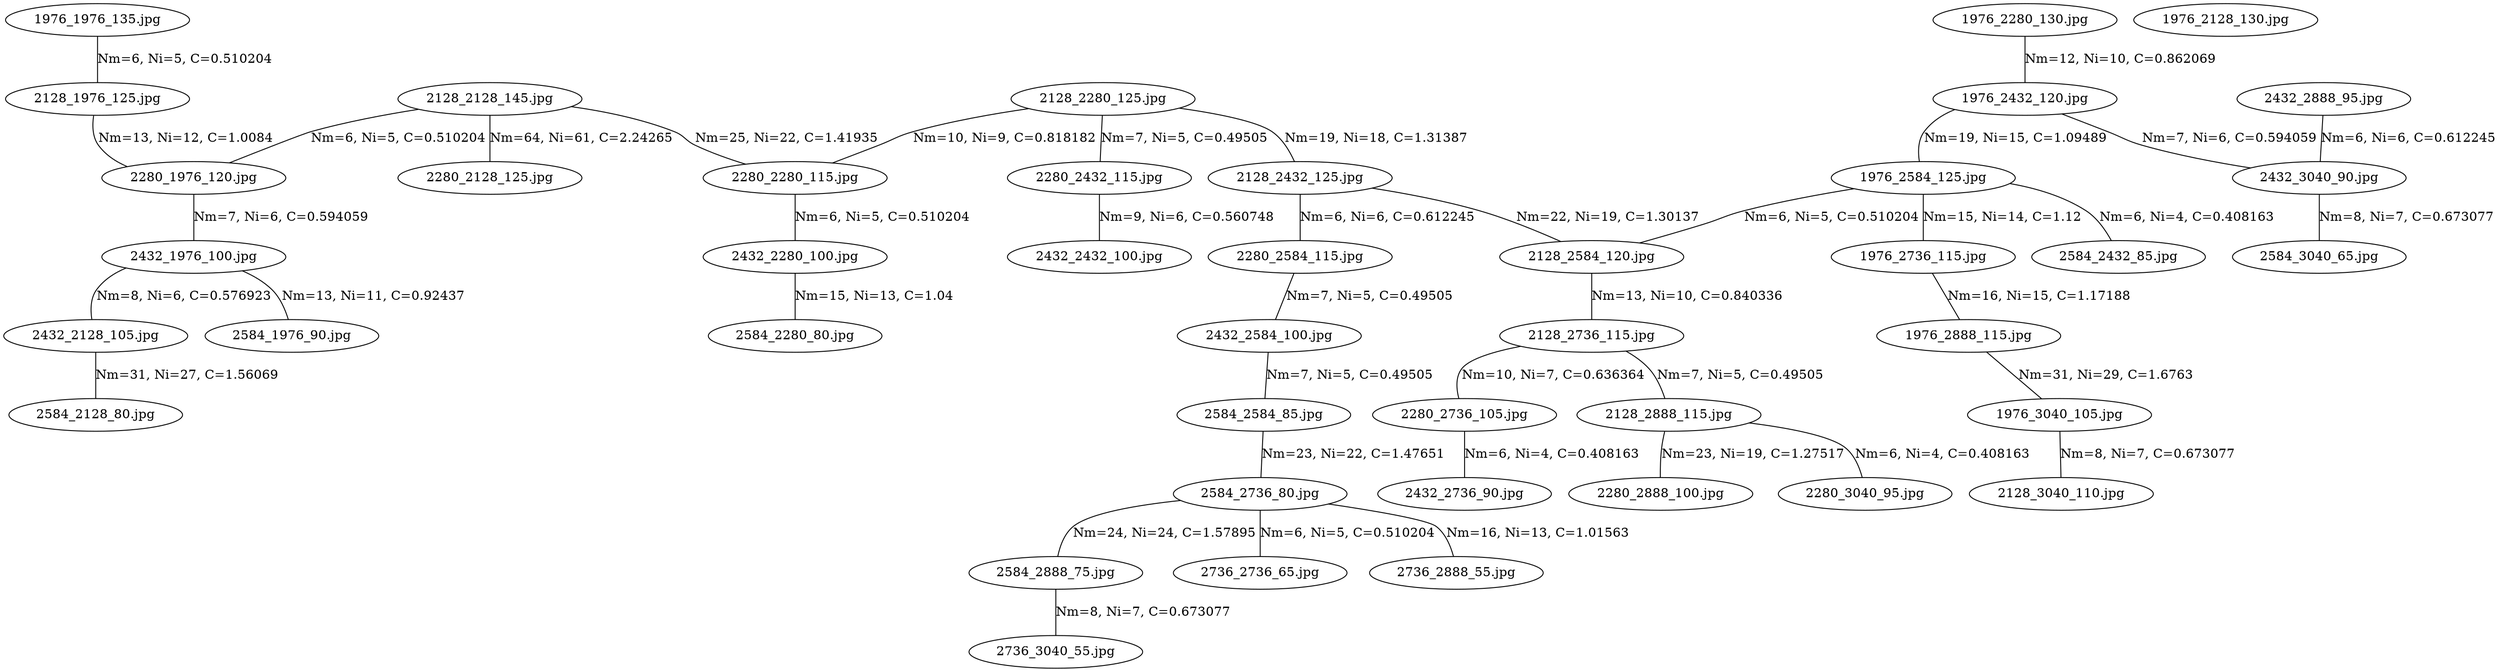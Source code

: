 graph matches_graph{
"1976_1976_135.jpg" -- "2128_1976_125.jpg"[label="Nm=6, Ni=5, C=0.510204"];
"1976_2280_130.jpg" -- "1976_2432_120.jpg"[label="Nm=12, Ni=10, C=0.862069"];
"1976_2432_120.jpg" -- "1976_2584_125.jpg"[label="Nm=19, Ni=15, C=1.09489"];
"1976_2432_120.jpg" -- "2432_3040_90.jpg"[label="Nm=7, Ni=6, C=0.594059"];
"1976_2584_125.jpg" -- "1976_2736_115.jpg"[label="Nm=15, Ni=14, C=1.12"];
"1976_2584_125.jpg" -- "2128_2584_120.jpg"[label="Nm=6, Ni=5, C=0.510204"];
"1976_2584_125.jpg" -- "2584_2432_85.jpg"[label="Nm=6, Ni=4, C=0.408163"];
"1976_2736_115.jpg" -- "1976_2888_115.jpg"[label="Nm=16, Ni=15, C=1.17188"];
"1976_2888_115.jpg" -- "1976_3040_105.jpg"[label="Nm=31, Ni=29, C=1.6763"];
"1976_3040_105.jpg" -- "2128_3040_110.jpg"[label="Nm=8, Ni=7, C=0.673077"];
"2128_1976_125.jpg" -- "2280_1976_120.jpg"[label="Nm=13, Ni=12, C=1.0084"];
"2128_2128_145.jpg" -- "2280_1976_120.jpg"[label="Nm=6, Ni=5, C=0.510204"];
"2128_2128_145.jpg" -- "2280_2128_125.jpg"[label="Nm=64, Ni=61, C=2.24265"];
"2128_2128_145.jpg" -- "2280_2280_115.jpg"[label="Nm=25, Ni=22, C=1.41935"];
"2128_2280_125.jpg" -- "2128_2432_125.jpg"[label="Nm=19, Ni=18, C=1.31387"];
"2128_2280_125.jpg" -- "2280_2280_115.jpg"[label="Nm=10, Ni=9, C=0.818182"];
"2128_2280_125.jpg" -- "2280_2432_115.jpg"[label="Nm=7, Ni=5, C=0.49505"];
"2128_2432_125.jpg" -- "2128_2584_120.jpg"[label="Nm=22, Ni=19, C=1.30137"];
"2128_2432_125.jpg" -- "2280_2584_115.jpg"[label="Nm=6, Ni=6, C=0.612245"];
"2128_2584_120.jpg" -- "2128_2736_115.jpg"[label="Nm=13, Ni=10, C=0.840336"];
"2128_2736_115.jpg" -- "2128_2888_115.jpg"[label="Nm=7, Ni=5, C=0.49505"];
"2128_2736_115.jpg" -- "2280_2736_105.jpg"[label="Nm=10, Ni=7, C=0.636364"];
"2128_2888_115.jpg" -- "2280_2888_100.jpg"[label="Nm=23, Ni=19, C=1.27517"];
"2128_2888_115.jpg" -- "2280_3040_95.jpg"[label="Nm=6, Ni=4, C=0.408163"];
"2280_1976_120.jpg" -- "2432_1976_100.jpg"[label="Nm=7, Ni=6, C=0.594059"];
"2280_2280_115.jpg" -- "2432_2280_100.jpg"[label="Nm=6, Ni=5, C=0.510204"];
"2280_2432_115.jpg" -- "2432_2432_100.jpg"[label="Nm=9, Ni=6, C=0.560748"];
"2280_2584_115.jpg" -- "2432_2584_100.jpg"[label="Nm=7, Ni=5, C=0.49505"];
"2280_2736_105.jpg" -- "2432_2736_90.jpg"[label="Nm=6, Ni=4, C=0.408163"];
"2432_1976_100.jpg" -- "2432_2128_105.jpg"[label="Nm=8, Ni=6, C=0.576923"];
"2432_1976_100.jpg" -- "2584_1976_90.jpg"[label="Nm=13, Ni=11, C=0.92437"];
"2432_2128_105.jpg" -- "2584_2128_80.jpg"[label="Nm=31, Ni=27, C=1.56069"];
"2432_2280_100.jpg" -- "2584_2280_80.jpg"[label="Nm=15, Ni=13, C=1.04"];
"2432_2584_100.jpg" -- "2584_2584_85.jpg"[label="Nm=7, Ni=5, C=0.49505"];
"2432_2888_95.jpg" -- "2432_3040_90.jpg"[label="Nm=6, Ni=6, C=0.612245"];
"2432_3040_90.jpg" -- "2584_3040_65.jpg"[label="Nm=8, Ni=7, C=0.673077"];
"2584_2584_85.jpg" -- "2584_2736_80.jpg"[label="Nm=23, Ni=22, C=1.47651"];
"2584_2736_80.jpg" -- "2584_2888_75.jpg"[label="Nm=24, Ni=24, C=1.57895"];
"2584_2736_80.jpg" -- "2736_2736_65.jpg"[label="Nm=6, Ni=5, C=0.510204"];
"2584_2736_80.jpg" -- "2736_2888_55.jpg"[label="Nm=16, Ni=13, C=1.01563"];
"2584_2888_75.jpg" -- "2736_3040_55.jpg"[label="Nm=8, Ni=7, C=0.673077"];
"1976_2128_130.jpg";
}